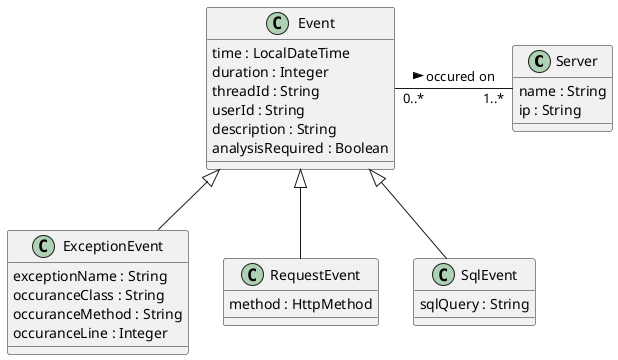 @startuml
skinparam linetype polyline

class Server {
   name : String
   ip : String
}



class Event {
   time : LocalDateTime
   duration : Integer
   threadId : String
   userId : String
   description : String
   analysisRequired : Boolean
}

class ExceptionEvent {
   exceptionName : String
   occuranceClass : String
   occuranceMethod : String
   occuranceLine : Integer
}

class RequestEvent {
   method : HttpMethod
}

class SqlEvent {
   sqlQuery : String
}



Event "0..*" - "1..*" Server : occured on >

Event <|-- RequestEvent
Event <|-- SqlEvent
Event <|-- ExceptionEvent


@enduml
